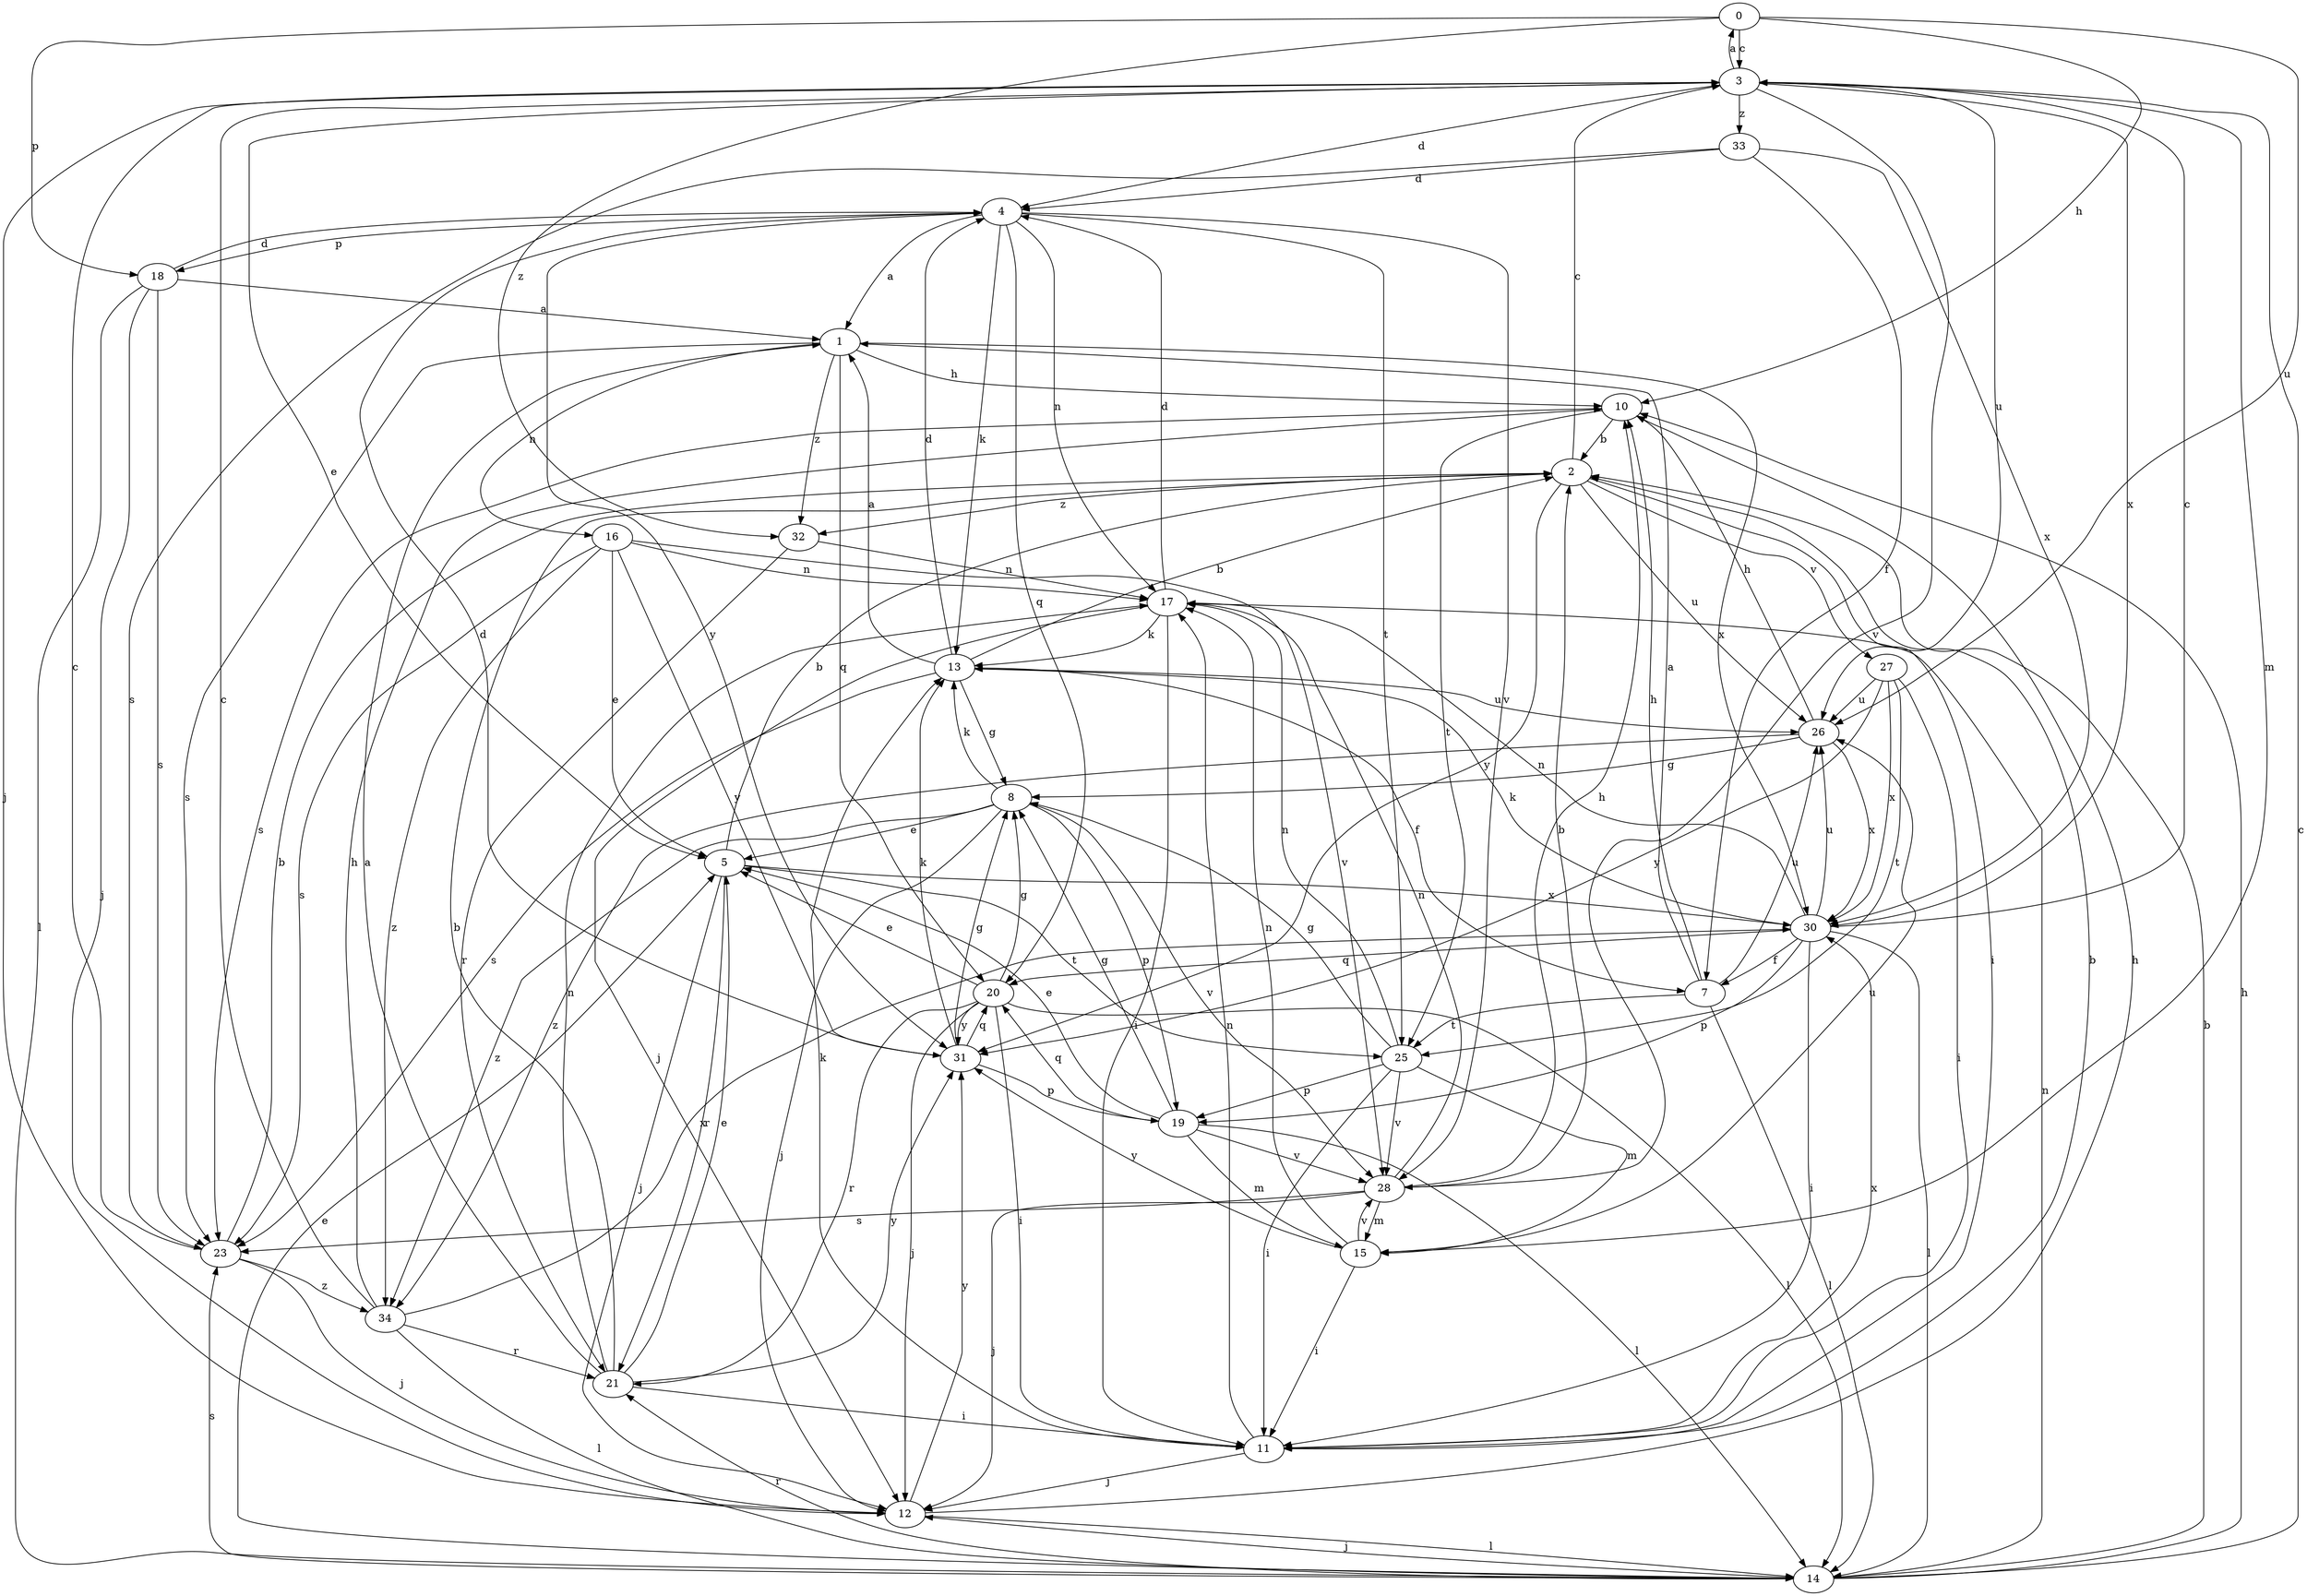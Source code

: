 strict digraph  {
0;
1;
2;
3;
4;
5;
7;
8;
10;
11;
12;
13;
14;
15;
16;
17;
18;
19;
20;
21;
23;
25;
26;
27;
28;
30;
31;
32;
33;
34;
0 -> 3  [label=c];
0 -> 10  [label=h];
0 -> 18  [label=p];
0 -> 26  [label=u];
0 -> 32  [label=z];
1 -> 10  [label=h];
1 -> 16  [label=n];
1 -> 20  [label=q];
1 -> 23  [label=s];
1 -> 30  [label=x];
1 -> 32  [label=z];
2 -> 3  [label=c];
2 -> 11  [label=i];
2 -> 26  [label=u];
2 -> 27  [label=v];
2 -> 31  [label=y];
2 -> 32  [label=z];
3 -> 0  [label=a];
3 -> 4  [label=d];
3 -> 5  [label=e];
3 -> 12  [label=j];
3 -> 15  [label=m];
3 -> 26  [label=u];
3 -> 28  [label=v];
3 -> 30  [label=x];
3 -> 33  [label=z];
4 -> 1  [label=a];
4 -> 13  [label=k];
4 -> 17  [label=n];
4 -> 18  [label=p];
4 -> 20  [label=q];
4 -> 25  [label=t];
4 -> 28  [label=v];
4 -> 31  [label=y];
5 -> 2  [label=b];
5 -> 12  [label=j];
5 -> 21  [label=r];
5 -> 25  [label=t];
5 -> 30  [label=x];
7 -> 1  [label=a];
7 -> 10  [label=h];
7 -> 14  [label=l];
7 -> 25  [label=t];
7 -> 26  [label=u];
8 -> 5  [label=e];
8 -> 12  [label=j];
8 -> 13  [label=k];
8 -> 19  [label=p];
8 -> 28  [label=v];
8 -> 34  [label=z];
10 -> 2  [label=b];
10 -> 23  [label=s];
10 -> 25  [label=t];
11 -> 2  [label=b];
11 -> 12  [label=j];
11 -> 13  [label=k];
11 -> 17  [label=n];
11 -> 30  [label=x];
12 -> 10  [label=h];
12 -> 14  [label=l];
12 -> 31  [label=y];
13 -> 1  [label=a];
13 -> 2  [label=b];
13 -> 4  [label=d];
13 -> 7  [label=f];
13 -> 8  [label=g];
13 -> 23  [label=s];
13 -> 26  [label=u];
14 -> 2  [label=b];
14 -> 3  [label=c];
14 -> 5  [label=e];
14 -> 10  [label=h];
14 -> 12  [label=j];
14 -> 17  [label=n];
14 -> 21  [label=r];
14 -> 23  [label=s];
15 -> 11  [label=i];
15 -> 17  [label=n];
15 -> 26  [label=u];
15 -> 28  [label=v];
15 -> 31  [label=y];
16 -> 5  [label=e];
16 -> 17  [label=n];
16 -> 23  [label=s];
16 -> 28  [label=v];
16 -> 31  [label=y];
16 -> 34  [label=z];
17 -> 4  [label=d];
17 -> 11  [label=i];
17 -> 12  [label=j];
17 -> 13  [label=k];
18 -> 1  [label=a];
18 -> 4  [label=d];
18 -> 12  [label=j];
18 -> 14  [label=l];
18 -> 23  [label=s];
19 -> 5  [label=e];
19 -> 8  [label=g];
19 -> 14  [label=l];
19 -> 15  [label=m];
19 -> 20  [label=q];
19 -> 28  [label=v];
20 -> 5  [label=e];
20 -> 8  [label=g];
20 -> 11  [label=i];
20 -> 12  [label=j];
20 -> 14  [label=l];
20 -> 21  [label=r];
20 -> 31  [label=y];
21 -> 1  [label=a];
21 -> 2  [label=b];
21 -> 5  [label=e];
21 -> 11  [label=i];
21 -> 17  [label=n];
21 -> 31  [label=y];
23 -> 2  [label=b];
23 -> 3  [label=c];
23 -> 12  [label=j];
23 -> 34  [label=z];
25 -> 8  [label=g];
25 -> 11  [label=i];
25 -> 15  [label=m];
25 -> 17  [label=n];
25 -> 19  [label=p];
25 -> 28  [label=v];
26 -> 8  [label=g];
26 -> 10  [label=h];
26 -> 30  [label=x];
26 -> 34  [label=z];
27 -> 11  [label=i];
27 -> 25  [label=t];
27 -> 26  [label=u];
27 -> 30  [label=x];
27 -> 31  [label=y];
28 -> 2  [label=b];
28 -> 10  [label=h];
28 -> 12  [label=j];
28 -> 15  [label=m];
28 -> 17  [label=n];
28 -> 23  [label=s];
30 -> 3  [label=c];
30 -> 7  [label=f];
30 -> 11  [label=i];
30 -> 13  [label=k];
30 -> 14  [label=l];
30 -> 17  [label=n];
30 -> 19  [label=p];
30 -> 20  [label=q];
30 -> 26  [label=u];
31 -> 4  [label=d];
31 -> 8  [label=g];
31 -> 13  [label=k];
31 -> 19  [label=p];
31 -> 20  [label=q];
32 -> 17  [label=n];
32 -> 21  [label=r];
33 -> 4  [label=d];
33 -> 7  [label=f];
33 -> 23  [label=s];
33 -> 30  [label=x];
34 -> 3  [label=c];
34 -> 10  [label=h];
34 -> 14  [label=l];
34 -> 21  [label=r];
34 -> 30  [label=x];
}
